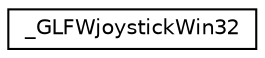 digraph "Graphical Class Hierarchy"
{
 // LATEX_PDF_SIZE
  edge [fontname="Helvetica",fontsize="10",labelfontname="Helvetica",labelfontsize="10"];
  node [fontname="Helvetica",fontsize="10",shape=record];
  rankdir="LR";
  Node0 [label="_GLFWjoystickWin32",height=0.2,width=0.4,color="black", fillcolor="white", style="filled",URL="$struct__GLFWjoystickWin32.html",tooltip=" "];
}
